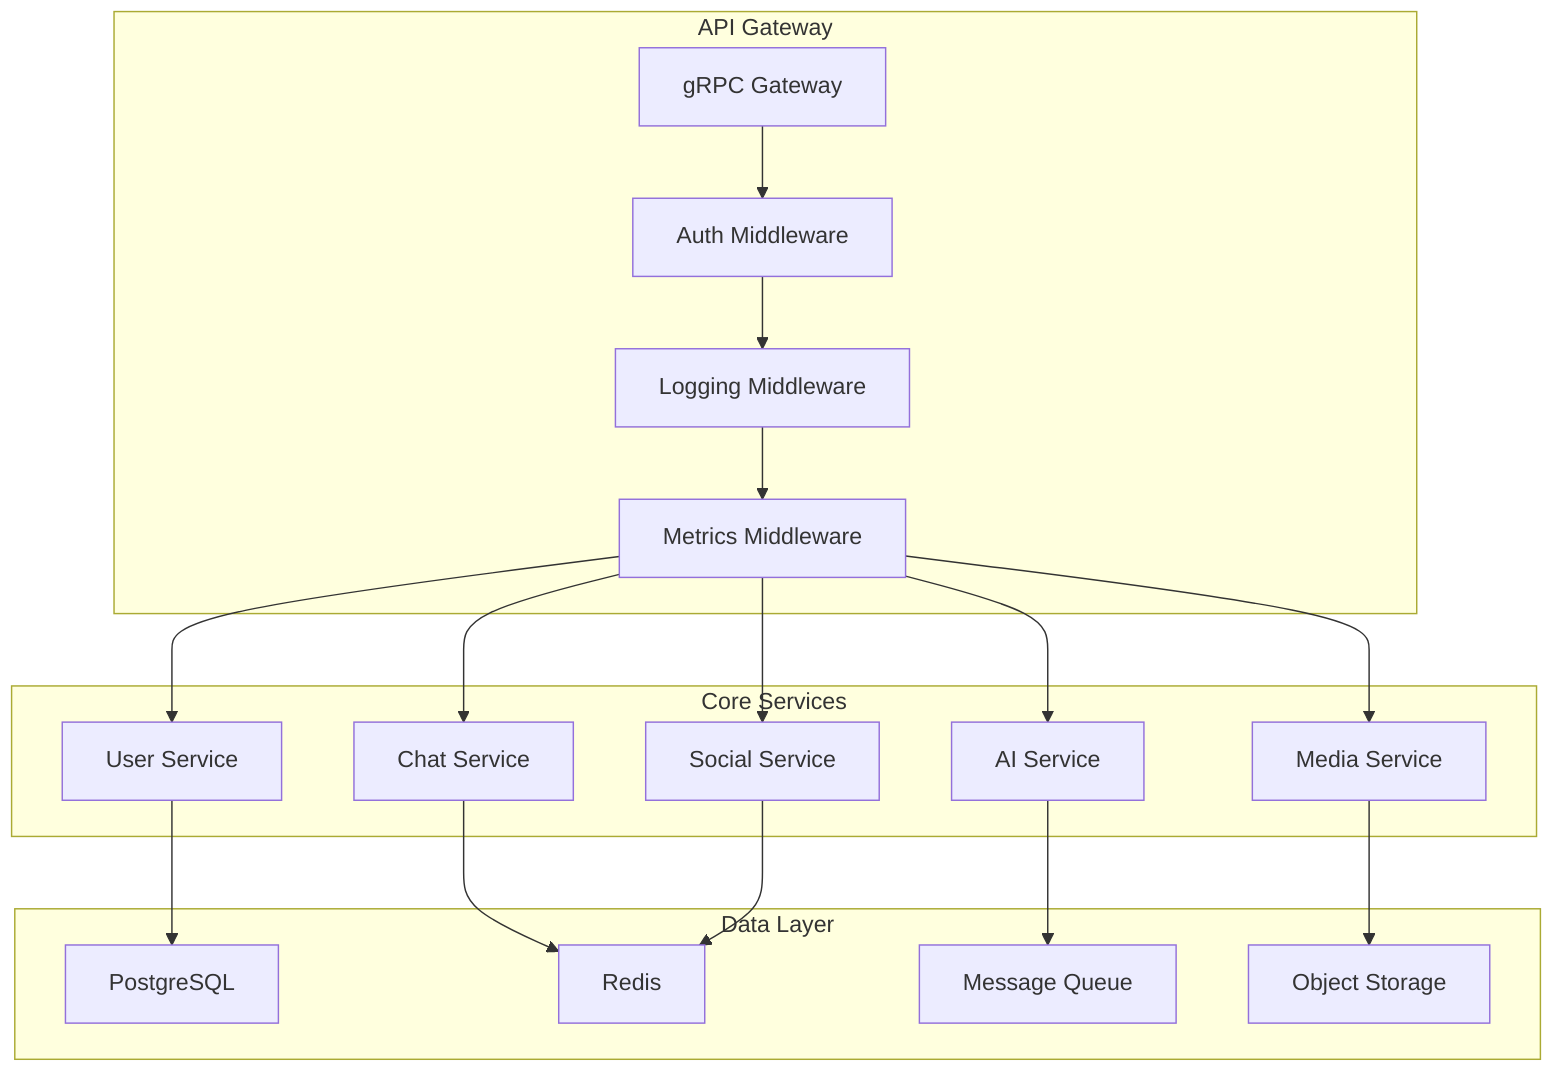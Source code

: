 graph TB
    subgraph "API Gateway"
        Gateway["gRPC Gateway"]
        Auth["Auth Middleware"]
        Logger["Logging Middleware"]
        Metrics["Metrics Middleware"]
    end

    subgraph "Core Services"
        UserSvc["User Service"]
        AISvc["AI Service"]
        ChatSvc["Chat Service"]
        MediaSvc["Media Service"]
        SocialSvc["Social Service"]
    end

    subgraph "Data Layer"
        DB["PostgreSQL"]
        Cache["Redis"]
        Queue["Message Queue"]
        Storage["Object Storage"]
    end

    Gateway --> Auth
    Auth --> Logger
    Logger --> Metrics

    Metrics --> UserSvc
    Metrics --> AISvc
    Metrics --> ChatSvc
    Metrics --> MediaSvc
    Metrics --> SocialSvc

    UserSvc --> DB
    AISvc --> Queue
    ChatSvc --> Cache
    MediaSvc --> Storage
    SocialSvc --> Cache